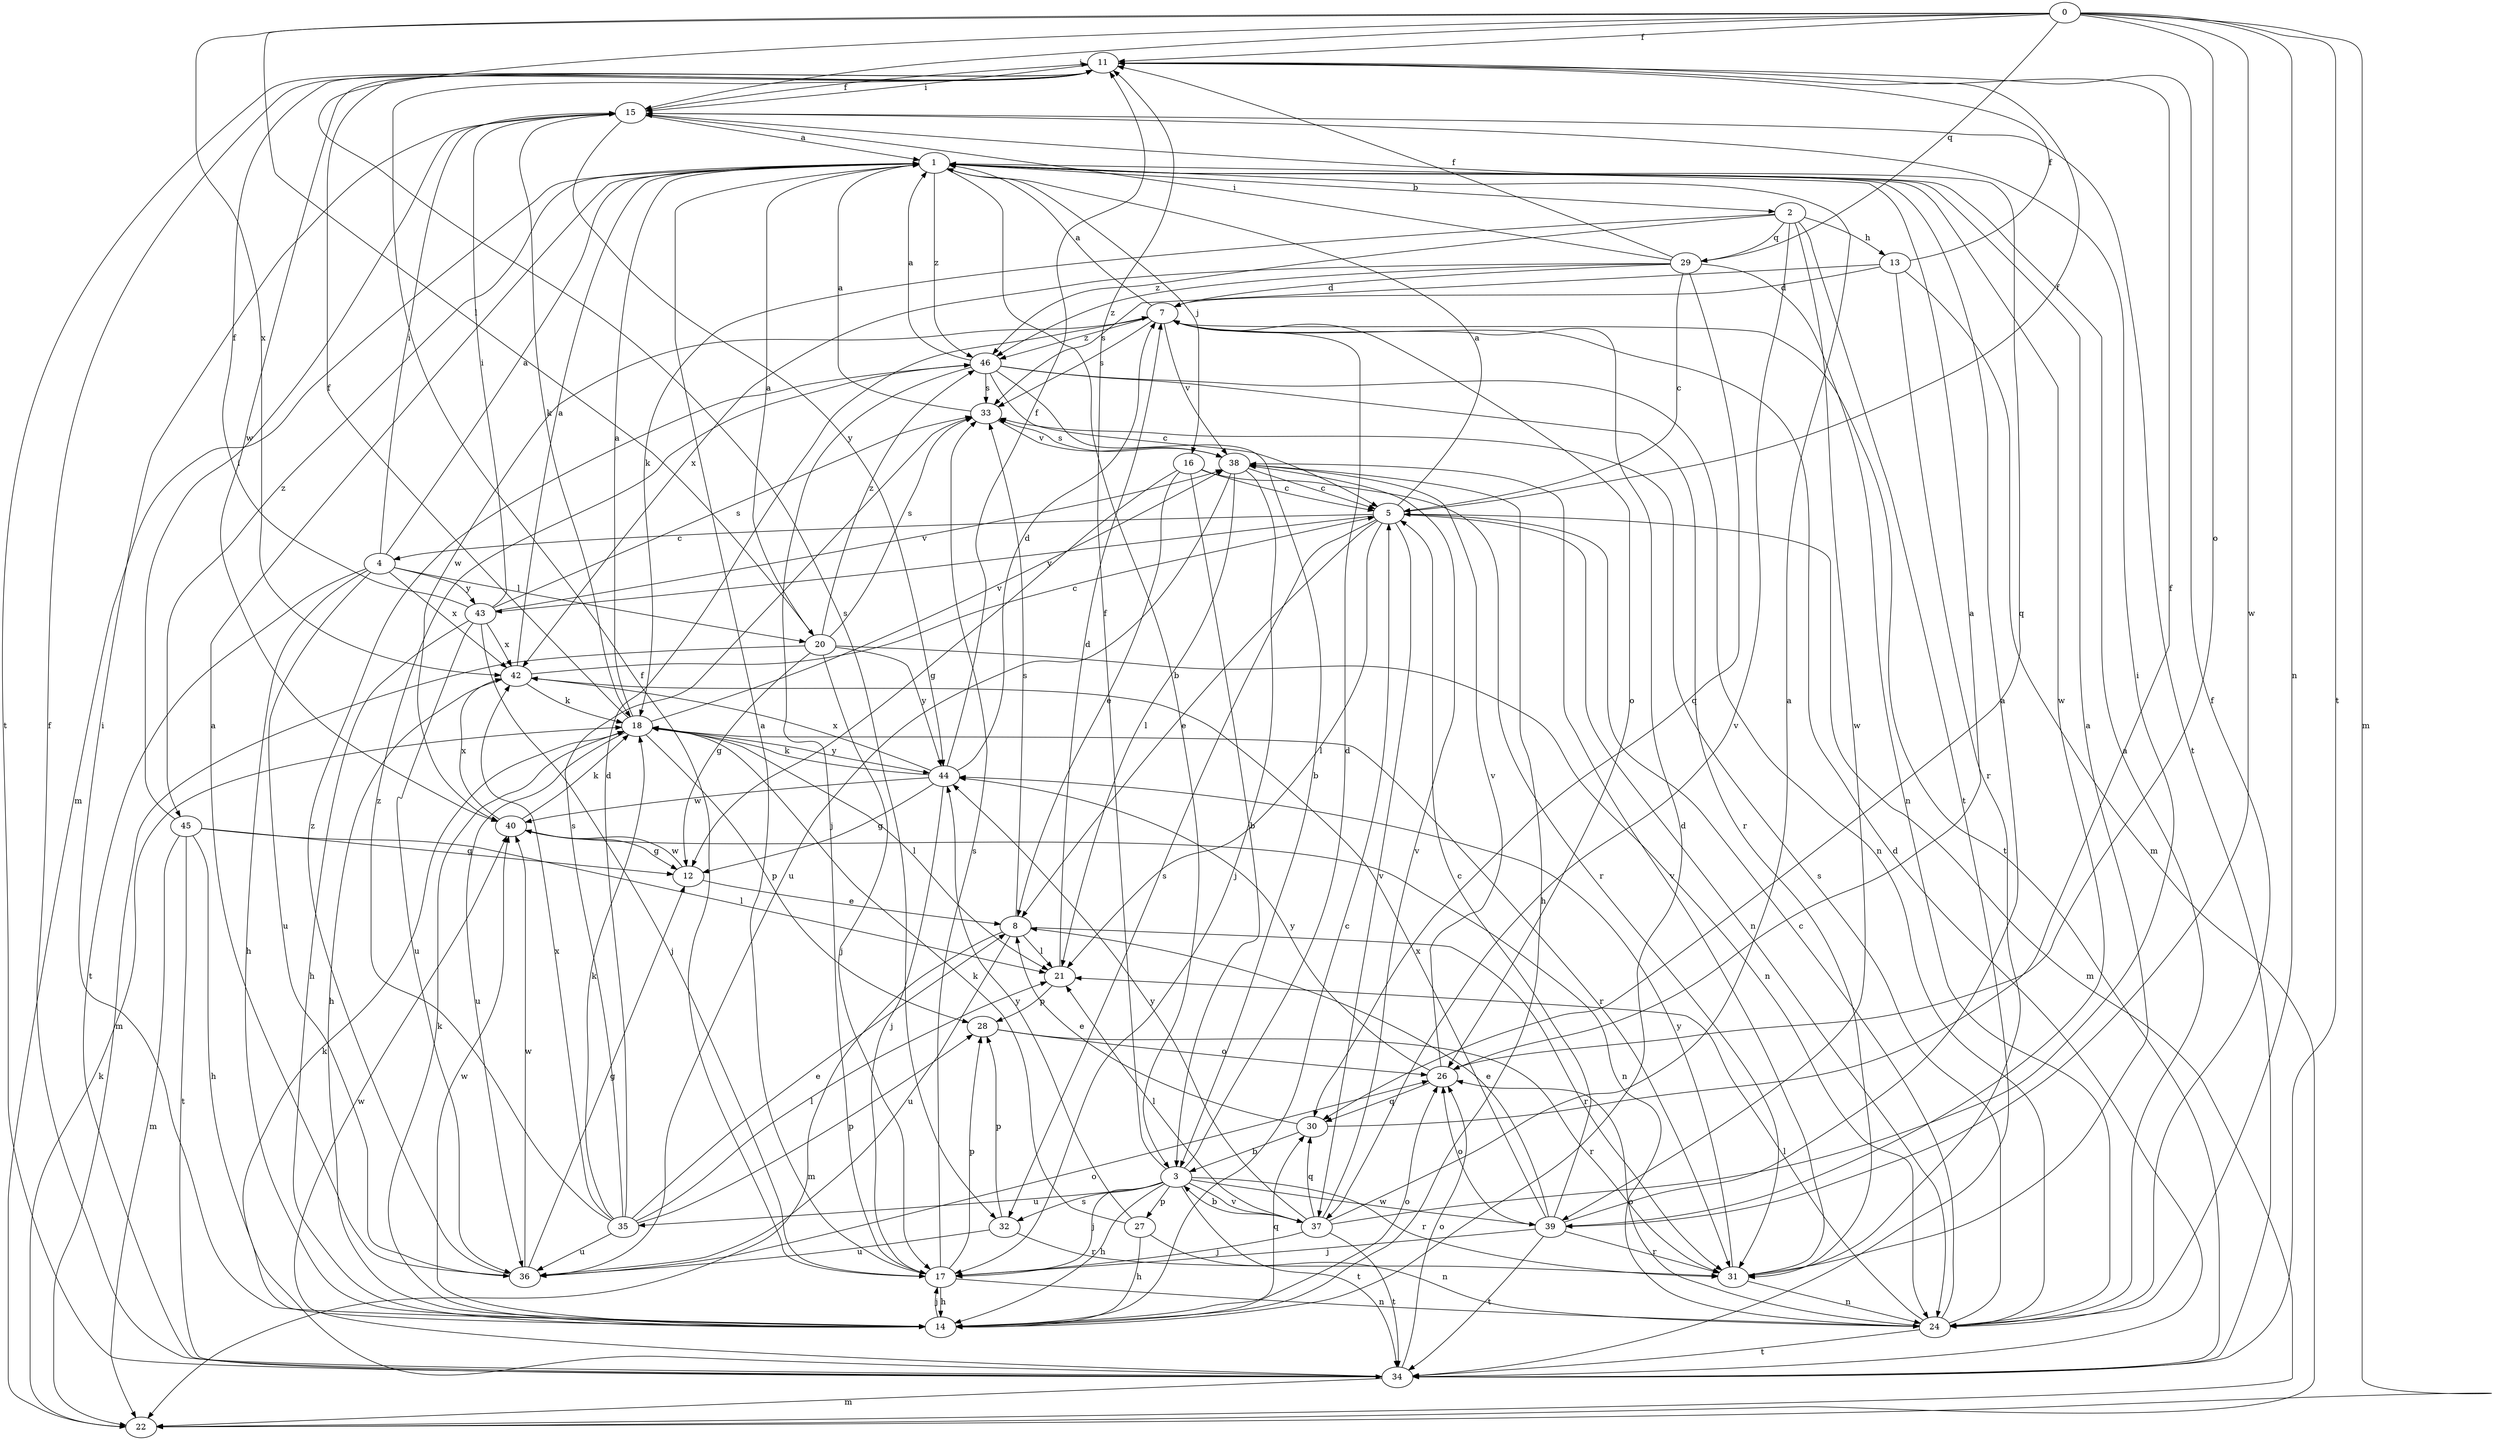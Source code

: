 strict digraph  {
0;
1;
2;
3;
4;
5;
7;
8;
11;
12;
13;
14;
15;
16;
17;
18;
20;
21;
22;
24;
26;
27;
28;
29;
30;
31;
32;
33;
34;
35;
36;
37;
38;
39;
40;
42;
43;
44;
45;
46;
0 -> 11  [label=f];
0 -> 15  [label=i];
0 -> 20  [label=l];
0 -> 22  [label=m];
0 -> 24  [label=n];
0 -> 26  [label=o];
0 -> 29  [label=q];
0 -> 32  [label=s];
0 -> 34  [label=t];
0 -> 39  [label=w];
0 -> 42  [label=x];
1 -> 2  [label=b];
1 -> 3  [label=b];
1 -> 16  [label=j];
1 -> 22  [label=m];
1 -> 39  [label=w];
1 -> 45  [label=z];
1 -> 46  [label=z];
2 -> 13  [label=h];
2 -> 18  [label=k];
2 -> 29  [label=q];
2 -> 34  [label=t];
2 -> 37  [label=v];
2 -> 39  [label=w];
2 -> 46  [label=z];
3 -> 7  [label=d];
3 -> 11  [label=f];
3 -> 14  [label=h];
3 -> 17  [label=j];
3 -> 27  [label=p];
3 -> 31  [label=r];
3 -> 32  [label=s];
3 -> 34  [label=t];
3 -> 35  [label=u];
3 -> 37  [label=v];
3 -> 39  [label=w];
4 -> 1  [label=a];
4 -> 14  [label=h];
4 -> 15  [label=i];
4 -> 20  [label=l];
4 -> 34  [label=t];
4 -> 36  [label=u];
4 -> 42  [label=x];
4 -> 43  [label=y];
5 -> 1  [label=a];
5 -> 4  [label=c];
5 -> 8  [label=e];
5 -> 11  [label=f];
5 -> 21  [label=l];
5 -> 22  [label=m];
5 -> 24  [label=n];
5 -> 32  [label=s];
5 -> 37  [label=v];
5 -> 43  [label=y];
7 -> 1  [label=a];
7 -> 26  [label=o];
7 -> 33  [label=s];
7 -> 34  [label=t];
7 -> 38  [label=v];
7 -> 40  [label=w];
7 -> 46  [label=z];
8 -> 21  [label=l];
8 -> 22  [label=m];
8 -> 31  [label=r];
8 -> 33  [label=s];
8 -> 36  [label=u];
11 -> 15  [label=i];
11 -> 34  [label=t];
11 -> 40  [label=w];
12 -> 8  [label=e];
12 -> 40  [label=w];
13 -> 7  [label=d];
13 -> 11  [label=f];
13 -> 22  [label=m];
13 -> 31  [label=r];
13 -> 33  [label=s];
14 -> 5  [label=c];
14 -> 7  [label=d];
14 -> 15  [label=i];
14 -> 17  [label=j];
14 -> 18  [label=k];
14 -> 26  [label=o];
14 -> 30  [label=q];
14 -> 40  [label=w];
15 -> 1  [label=a];
15 -> 11  [label=f];
15 -> 18  [label=k];
15 -> 30  [label=q];
15 -> 34  [label=t];
15 -> 44  [label=y];
16 -> 3  [label=b];
16 -> 5  [label=c];
16 -> 8  [label=e];
16 -> 12  [label=g];
16 -> 31  [label=r];
17 -> 1  [label=a];
17 -> 11  [label=f];
17 -> 14  [label=h];
17 -> 24  [label=n];
17 -> 28  [label=p];
17 -> 33  [label=s];
18 -> 1  [label=a];
18 -> 11  [label=f];
18 -> 21  [label=l];
18 -> 28  [label=p];
18 -> 31  [label=r];
18 -> 36  [label=u];
18 -> 38  [label=v];
18 -> 44  [label=y];
20 -> 1  [label=a];
20 -> 12  [label=g];
20 -> 17  [label=j];
20 -> 22  [label=m];
20 -> 24  [label=n];
20 -> 33  [label=s];
20 -> 44  [label=y];
20 -> 46  [label=z];
21 -> 7  [label=d];
21 -> 28  [label=p];
22 -> 18  [label=k];
24 -> 1  [label=a];
24 -> 5  [label=c];
24 -> 11  [label=f];
24 -> 21  [label=l];
24 -> 26  [label=o];
24 -> 33  [label=s];
24 -> 34  [label=t];
26 -> 1  [label=a];
26 -> 30  [label=q];
26 -> 38  [label=v];
26 -> 44  [label=y];
27 -> 14  [label=h];
27 -> 18  [label=k];
27 -> 24  [label=n];
27 -> 44  [label=y];
28 -> 26  [label=o];
28 -> 31  [label=r];
29 -> 5  [label=c];
29 -> 7  [label=d];
29 -> 11  [label=f];
29 -> 15  [label=i];
29 -> 24  [label=n];
29 -> 30  [label=q];
29 -> 42  [label=x];
29 -> 46  [label=z];
30 -> 3  [label=b];
30 -> 8  [label=e];
30 -> 11  [label=f];
31 -> 1  [label=a];
31 -> 24  [label=n];
31 -> 38  [label=v];
31 -> 44  [label=y];
32 -> 28  [label=p];
32 -> 31  [label=r];
32 -> 36  [label=u];
33 -> 1  [label=a];
33 -> 38  [label=v];
34 -> 7  [label=d];
34 -> 11  [label=f];
34 -> 18  [label=k];
34 -> 22  [label=m];
34 -> 26  [label=o];
34 -> 40  [label=w];
35 -> 7  [label=d];
35 -> 8  [label=e];
35 -> 18  [label=k];
35 -> 21  [label=l];
35 -> 28  [label=p];
35 -> 33  [label=s];
35 -> 36  [label=u];
35 -> 42  [label=x];
35 -> 46  [label=z];
36 -> 1  [label=a];
36 -> 12  [label=g];
36 -> 26  [label=o];
36 -> 40  [label=w];
36 -> 46  [label=z];
37 -> 1  [label=a];
37 -> 3  [label=b];
37 -> 15  [label=i];
37 -> 17  [label=j];
37 -> 21  [label=l];
37 -> 30  [label=q];
37 -> 34  [label=t];
37 -> 38  [label=v];
37 -> 44  [label=y];
38 -> 5  [label=c];
38 -> 14  [label=h];
38 -> 17  [label=j];
38 -> 21  [label=l];
38 -> 33  [label=s];
38 -> 36  [label=u];
39 -> 1  [label=a];
39 -> 5  [label=c];
39 -> 8  [label=e];
39 -> 17  [label=j];
39 -> 26  [label=o];
39 -> 31  [label=r];
39 -> 34  [label=t];
39 -> 42  [label=x];
40 -> 12  [label=g];
40 -> 18  [label=k];
40 -> 24  [label=n];
40 -> 42  [label=x];
42 -> 1  [label=a];
42 -> 5  [label=c];
42 -> 14  [label=h];
42 -> 18  [label=k];
43 -> 11  [label=f];
43 -> 14  [label=h];
43 -> 15  [label=i];
43 -> 17  [label=j];
43 -> 33  [label=s];
43 -> 36  [label=u];
43 -> 38  [label=v];
43 -> 42  [label=x];
44 -> 7  [label=d];
44 -> 11  [label=f];
44 -> 12  [label=g];
44 -> 17  [label=j];
44 -> 18  [label=k];
44 -> 40  [label=w];
44 -> 42  [label=x];
45 -> 12  [label=g];
45 -> 14  [label=h];
45 -> 15  [label=i];
45 -> 21  [label=l];
45 -> 22  [label=m];
45 -> 34  [label=t];
46 -> 1  [label=a];
46 -> 3  [label=b];
46 -> 5  [label=c];
46 -> 17  [label=j];
46 -> 24  [label=n];
46 -> 31  [label=r];
46 -> 33  [label=s];
}
